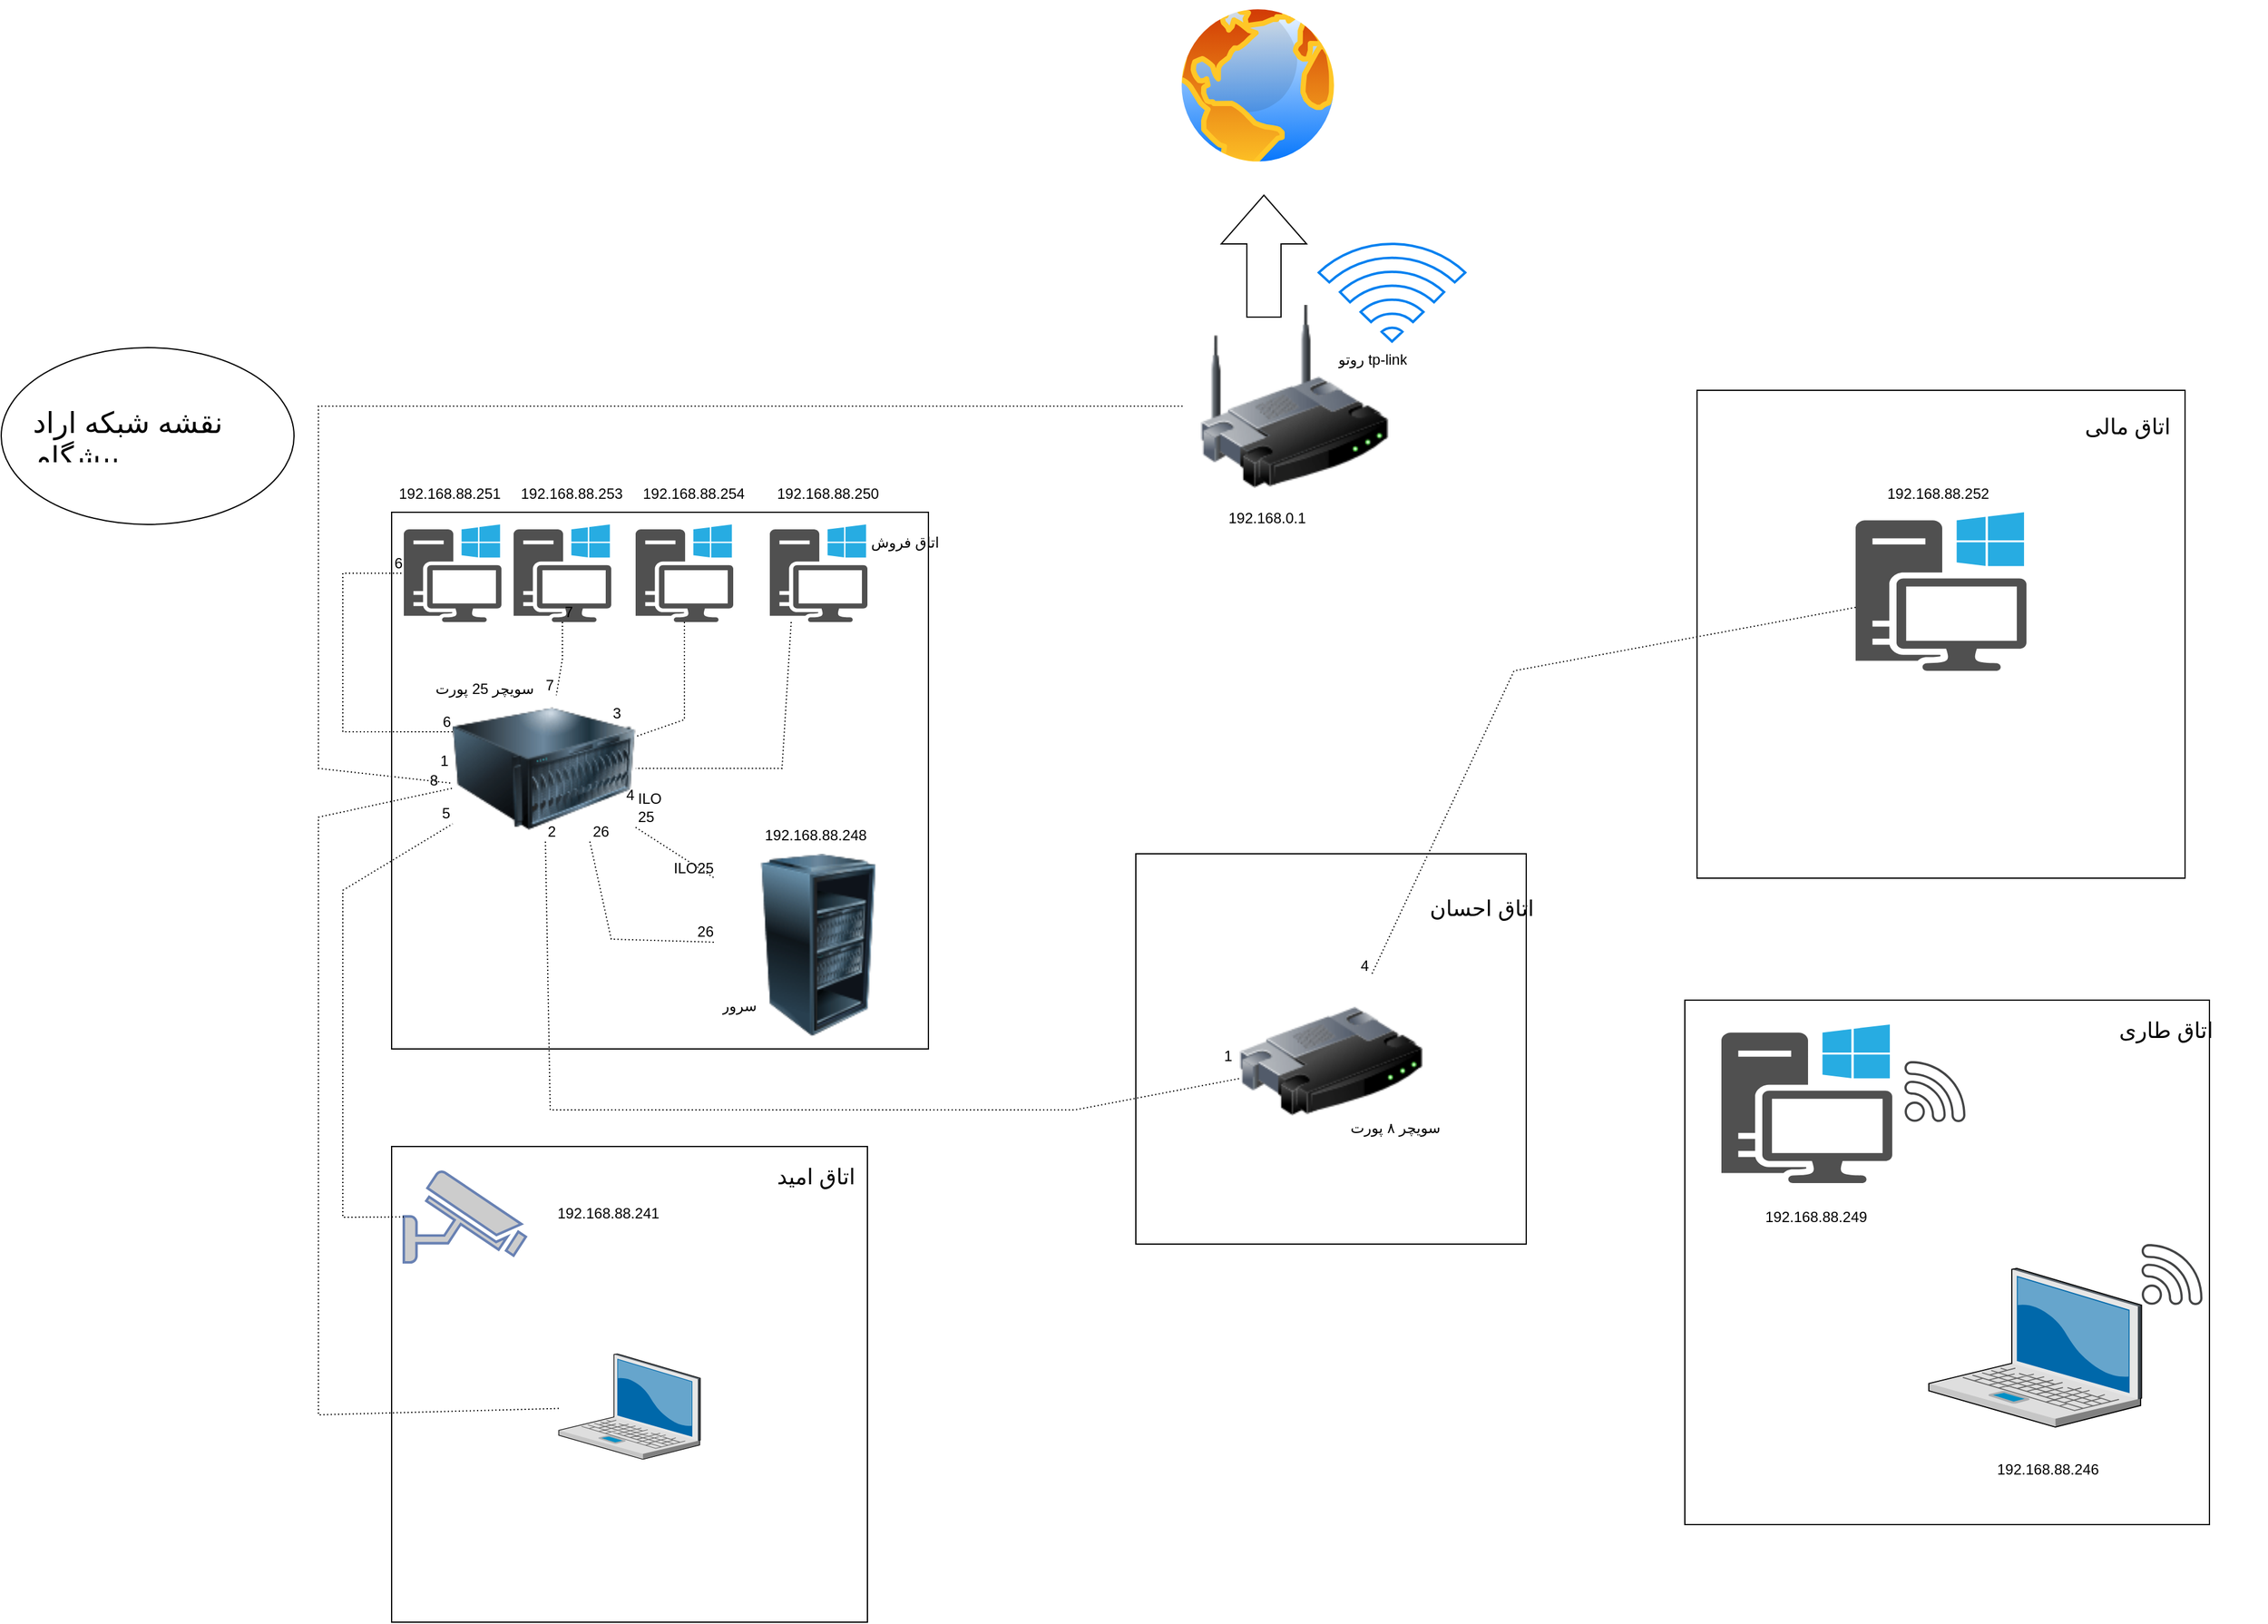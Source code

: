 <mxfile version="24.3.1" type="github">
  <diagram name="Page-1" id="dnspijih9CA00CycZB1b">
    <mxGraphModel dx="2394" dy="2066" grid="1" gridSize="10" guides="1" tooltips="1" connect="1" arrows="1" fold="1" page="1" pageScale="1" pageWidth="850" pageHeight="1100" math="0" shadow="0">
      <root>
        <mxCell id="0" />
        <mxCell id="1" parent="0" />
        <mxCell id="KiN8b0bEKpJeBiwPEQ-a-1" value="" style="whiteSpace=wrap;html=1;aspect=fixed;" vertex="1" parent="1">
          <mxGeometry x="-200" y="110" width="440" height="440" as="geometry" />
        </mxCell>
        <mxCell id="KiN8b0bEKpJeBiwPEQ-a-3" value="" style="image;html=1;image=img/lib/clip_art/computers/Server_Rack_Partial_128x128.png" vertex="1" parent="1">
          <mxGeometry x="65" y="390" width="170" height="150" as="geometry" />
        </mxCell>
        <mxCell id="KiN8b0bEKpJeBiwPEQ-a-4" value="" style="sketch=0;pointerEvents=1;shadow=0;dashed=0;html=1;strokeColor=none;fillColor=#505050;labelPosition=center;verticalLabelPosition=bottom;verticalAlign=top;outlineConnect=0;align=center;shape=mxgraph.office.devices.workstation_pc;" vertex="1" parent="1">
          <mxGeometry x="-190" y="120" width="80" height="80" as="geometry" />
        </mxCell>
        <mxCell id="KiN8b0bEKpJeBiwPEQ-a-6" value="" style="sketch=0;pointerEvents=1;shadow=0;dashed=0;html=1;strokeColor=none;fillColor=#505050;labelPosition=center;verticalLabelPosition=bottom;verticalAlign=top;outlineConnect=0;align=center;shape=mxgraph.office.devices.workstation_pc;" vertex="1" parent="1">
          <mxGeometry x="-100" y="120" width="80" height="80" as="geometry" />
        </mxCell>
        <mxCell id="KiN8b0bEKpJeBiwPEQ-a-7" value="" style="sketch=0;pointerEvents=1;shadow=0;dashed=0;html=1;strokeColor=none;fillColor=#505050;labelPosition=center;verticalLabelPosition=bottom;verticalAlign=top;outlineConnect=0;align=center;shape=mxgraph.office.devices.workstation_pc;" vertex="1" parent="1">
          <mxGeometry y="120" width="80" height="80" as="geometry" />
        </mxCell>
        <mxCell id="KiN8b0bEKpJeBiwPEQ-a-8" value="" style="sketch=0;pointerEvents=1;shadow=0;dashed=0;html=1;strokeColor=none;fillColor=#505050;labelPosition=center;verticalLabelPosition=bottom;verticalAlign=top;outlineConnect=0;align=center;shape=mxgraph.office.devices.workstation_pc;" vertex="1" parent="1">
          <mxGeometry x="110" y="120" width="80" height="80" as="geometry" />
        </mxCell>
        <mxCell id="KiN8b0bEKpJeBiwPEQ-a-9" value="" style="image;html=1;image=img/lib/clip_art/networking/Wireless_Router_128x128.png" vertex="1" parent="1">
          <mxGeometry x="450" y="-60" width="180" height="150" as="geometry" />
        </mxCell>
        <mxCell id="KiN8b0bEKpJeBiwPEQ-a-11" value="" style="whiteSpace=wrap;html=1;aspect=fixed;" vertex="1" parent="1">
          <mxGeometry x="410" y="390" width="320" height="320" as="geometry" />
        </mxCell>
        <mxCell id="KiN8b0bEKpJeBiwPEQ-a-12" value="" style="image;html=1;image=img/lib/clip_art/networking/Router_128x128.png" vertex="1" parent="1">
          <mxGeometry x="495" y="490" width="150" height="140" as="geometry" />
        </mxCell>
        <mxCell id="KiN8b0bEKpJeBiwPEQ-a-14" value="" style="whiteSpace=wrap;html=1;aspect=fixed;" vertex="1" parent="1">
          <mxGeometry x="-200" y="630" width="390" height="390" as="geometry" />
        </mxCell>
        <mxCell id="KiN8b0bEKpJeBiwPEQ-a-15" value="" style="fontColor=#0066CC;verticalAlign=top;verticalLabelPosition=bottom;labelPosition=center;align=center;html=1;outlineConnect=0;fillColor=#CCCCCC;strokeColor=#6881B3;gradientColor=none;gradientDirection=north;strokeWidth=2;shape=mxgraph.networks.security_camera;" vertex="1" parent="1">
          <mxGeometry x="-190" y="650" width="100" height="75" as="geometry" />
        </mxCell>
        <mxCell id="KiN8b0bEKpJeBiwPEQ-a-17" value="" style="whiteSpace=wrap;html=1;aspect=fixed;" vertex="1" parent="1">
          <mxGeometry x="870" y="10" width="400" height="400" as="geometry" />
        </mxCell>
        <mxCell id="KiN8b0bEKpJeBiwPEQ-a-18" value="" style="sketch=0;pointerEvents=1;shadow=0;dashed=0;html=1;strokeColor=none;fillColor=#505050;labelPosition=center;verticalLabelPosition=bottom;verticalAlign=top;outlineConnect=0;align=center;shape=mxgraph.office.devices.workstation_pc;" vertex="1" parent="1">
          <mxGeometry x="1000" y="110" width="140" height="130" as="geometry" />
        </mxCell>
        <mxCell id="KiN8b0bEKpJeBiwPEQ-a-19" value="" style="whiteSpace=wrap;html=1;aspect=fixed;" vertex="1" parent="1">
          <mxGeometry x="860" y="510" width="430" height="430" as="geometry" />
        </mxCell>
        <mxCell id="KiN8b0bEKpJeBiwPEQ-a-20" value="" style="sketch=0;pointerEvents=1;shadow=0;dashed=0;html=1;strokeColor=none;fillColor=#505050;labelPosition=center;verticalLabelPosition=bottom;verticalAlign=top;outlineConnect=0;align=center;shape=mxgraph.office.devices.workstation_pc;" vertex="1" parent="1">
          <mxGeometry x="890" y="530" width="140" height="130" as="geometry" />
        </mxCell>
        <mxCell id="KiN8b0bEKpJeBiwPEQ-a-22" value="" style="verticalLabelPosition=bottom;sketch=0;aspect=fixed;html=1;verticalAlign=top;strokeColor=none;align=center;outlineConnect=0;shape=mxgraph.citrix.laptop_2;" vertex="1" parent="1">
          <mxGeometry x="1060" y="730" width="174.34" height="130" as="geometry" />
        </mxCell>
        <mxCell id="KiN8b0bEKpJeBiwPEQ-a-28" value="" style="endArrow=none;html=1;rounded=0;dashed=1;dashPattern=1 2;exitX=-0.013;exitY=0.6;exitDx=0;exitDy=0;exitPerimeter=0;entryX=-0.005;entryY=0.553;entryDx=0;entryDy=0;entryPerimeter=0;" edge="1" parent="1" source="KiN8b0bEKpJeBiwPEQ-a-37" target="KiN8b0bEKpJeBiwPEQ-a-9">
          <mxGeometry relative="1" as="geometry">
            <mxPoint x="-230" y="280" as="sourcePoint" />
            <mxPoint x="290" y="-90" as="targetPoint" />
            <Array as="points">
              <mxPoint x="-260" y="320" />
              <mxPoint x="-260" y="23" />
            </Array>
          </mxGeometry>
        </mxCell>
        <mxCell id="KiN8b0bEKpJeBiwPEQ-a-29" value="1" style="resizable=0;html=1;whiteSpace=wrap;align=left;verticalAlign=bottom;" connectable="0" vertex="1" parent="KiN8b0bEKpJeBiwPEQ-a-28">
          <mxGeometry x="-1" relative="1" as="geometry">
            <mxPoint x="-10" y="-10" as="offset" />
          </mxGeometry>
        </mxCell>
        <mxCell id="KiN8b0bEKpJeBiwPEQ-a-30" value="" style="resizable=0;html=1;whiteSpace=wrap;align=right;verticalAlign=bottom;" connectable="0" vertex="1" parent="KiN8b0bEKpJeBiwPEQ-a-28">
          <mxGeometry x="1" relative="1" as="geometry">
            <mxPoint y="-19" as="offset" />
          </mxGeometry>
        </mxCell>
        <mxCell id="KiN8b0bEKpJeBiwPEQ-a-31" value="" style="endArrow=none;html=1;rounded=0;dashed=1;dashPattern=1 2;exitX=0;exitY=0.25;exitDx=0;exitDy=0;" edge="1" parent="1" source="KiN8b0bEKpJeBiwPEQ-a-37" target="KiN8b0bEKpJeBiwPEQ-a-4">
          <mxGeometry relative="1" as="geometry">
            <mxPoint x="-270" y="368" as="sourcePoint" />
            <mxPoint x="-210" y="170" as="targetPoint" />
            <Array as="points">
              <mxPoint x="-240" y="290" />
              <mxPoint x="-240" y="160" />
            </Array>
          </mxGeometry>
        </mxCell>
        <mxCell id="KiN8b0bEKpJeBiwPEQ-a-32" value="6" style="resizable=0;html=1;whiteSpace=wrap;align=left;verticalAlign=bottom;direction=south;" connectable="0" vertex="1" parent="KiN8b0bEKpJeBiwPEQ-a-31">
          <mxGeometry x="-1" relative="1" as="geometry">
            <mxPoint x="-10" as="offset" />
          </mxGeometry>
        </mxCell>
        <mxCell id="KiN8b0bEKpJeBiwPEQ-a-33" value="6" style="resizable=0;html=1;whiteSpace=wrap;align=right;verticalAlign=bottom;" connectable="0" vertex="1" parent="KiN8b0bEKpJeBiwPEQ-a-31">
          <mxGeometry x="1" relative="1" as="geometry" />
        </mxCell>
        <mxCell id="KiN8b0bEKpJeBiwPEQ-a-34" value="" style="endArrow=none;html=1;rounded=0;dashed=1;dashPattern=1 2;" edge="1" parent="1" source="KiN8b0bEKpJeBiwPEQ-a-6" target="KiN8b0bEKpJeBiwPEQ-a-37">
          <mxGeometry relative="1" as="geometry">
            <mxPoint x="270" y="209.5" as="sourcePoint" />
            <mxPoint x="430" y="209.5" as="targetPoint" />
            <Array as="points">
              <mxPoint x="-60" y="230" />
            </Array>
          </mxGeometry>
        </mxCell>
        <mxCell id="KiN8b0bEKpJeBiwPEQ-a-35" value="7" style="resizable=0;html=1;whiteSpace=wrap;align=left;verticalAlign=bottom;" connectable="0" vertex="1" parent="KiN8b0bEKpJeBiwPEQ-a-34">
          <mxGeometry x="-1" relative="1" as="geometry" />
        </mxCell>
        <mxCell id="KiN8b0bEKpJeBiwPEQ-a-36" value="7" style="resizable=0;html=1;whiteSpace=wrap;align=right;verticalAlign=bottom;" connectable="0" vertex="1" parent="KiN8b0bEKpJeBiwPEQ-a-34">
          <mxGeometry x="1" relative="1" as="geometry" />
        </mxCell>
        <mxCell id="KiN8b0bEKpJeBiwPEQ-a-37" value="" style="image;html=1;image=img/lib/clip_art/computers/Server_128x128.png" vertex="1" parent="1">
          <mxGeometry x="-150" y="260" width="150" height="120" as="geometry" />
        </mxCell>
        <mxCell id="KiN8b0bEKpJeBiwPEQ-a-38" value="" style="endArrow=none;html=1;rounded=0;dashed=1;dashPattern=1 2;" edge="1" parent="1" source="KiN8b0bEKpJeBiwPEQ-a-7" target="KiN8b0bEKpJeBiwPEQ-a-37">
          <mxGeometry relative="1" as="geometry">
            <mxPoint x="265" y="310" as="sourcePoint" />
            <mxPoint x="380" y="230" as="targetPoint" />
            <Array as="points">
              <mxPoint x="40" y="280" />
            </Array>
          </mxGeometry>
        </mxCell>
        <mxCell id="KiN8b0bEKpJeBiwPEQ-a-39" value="3" style="resizable=0;html=1;whiteSpace=wrap;align=right;verticalAlign=bottom;" connectable="0" vertex="1" parent="KiN8b0bEKpJeBiwPEQ-a-38">
          <mxGeometry x="1" relative="1" as="geometry">
            <mxPoint x="-10" y="-10" as="offset" />
          </mxGeometry>
        </mxCell>
        <mxCell id="KiN8b0bEKpJeBiwPEQ-a-40" value="" style="endArrow=none;html=1;rounded=0;dashed=1;dashPattern=1 2;" edge="1" parent="1" target="KiN8b0bEKpJeBiwPEQ-a-37">
          <mxGeometry relative="1" as="geometry">
            <mxPoint x="127.5" y="200" as="sourcePoint" />
            <mxPoint x="290" y="320" as="targetPoint" />
            <Array as="points">
              <mxPoint x="120" y="320" />
            </Array>
          </mxGeometry>
        </mxCell>
        <mxCell id="KiN8b0bEKpJeBiwPEQ-a-41" value="4" style="resizable=0;html=1;whiteSpace=wrap;align=right;verticalAlign=bottom;" connectable="0" vertex="1" parent="KiN8b0bEKpJeBiwPEQ-a-40">
          <mxGeometry x="1" relative="1" as="geometry">
            <mxPoint y="30" as="offset" />
          </mxGeometry>
        </mxCell>
        <mxCell id="KiN8b0bEKpJeBiwPEQ-a-44" value="" style="endArrow=none;html=1;rounded=0;dashed=1;dashPattern=1 2;" edge="1" parent="1" source="KiN8b0bEKpJeBiwPEQ-a-37" target="KiN8b0bEKpJeBiwPEQ-a-3">
          <mxGeometry relative="1" as="geometry">
            <mxPoint x="410" y="170" as="sourcePoint" />
            <mxPoint x="320" y="400" as="targetPoint" />
          </mxGeometry>
        </mxCell>
        <mxCell id="KiN8b0bEKpJeBiwPEQ-a-45" value="ILO 25" style="resizable=0;html=1;whiteSpace=wrap;align=left;verticalAlign=bottom;" connectable="0" vertex="1" parent="KiN8b0bEKpJeBiwPEQ-a-44">
          <mxGeometry x="-1" relative="1" as="geometry" />
        </mxCell>
        <mxCell id="KiN8b0bEKpJeBiwPEQ-a-46" value="ILO25" style="resizable=0;html=1;whiteSpace=wrap;align=right;verticalAlign=bottom;" connectable="0" vertex="1" parent="KiN8b0bEKpJeBiwPEQ-a-44">
          <mxGeometry x="1" relative="1" as="geometry" />
        </mxCell>
        <mxCell id="KiN8b0bEKpJeBiwPEQ-a-47" value="" style="endArrow=none;html=1;rounded=0;dashed=1;dashPattern=1 2;exitX=0.75;exitY=1;exitDx=0;exitDy=0;" edge="1" parent="1" source="KiN8b0bEKpJeBiwPEQ-a-37" target="KiN8b0bEKpJeBiwPEQ-a-3">
          <mxGeometry relative="1" as="geometry">
            <mxPoint x="-145" y="390" as="sourcePoint" />
            <mxPoint x="-5" y="520" as="targetPoint" />
            <Array as="points">
              <mxPoint x="-20" y="460" />
            </Array>
          </mxGeometry>
        </mxCell>
        <mxCell id="KiN8b0bEKpJeBiwPEQ-a-48" value="26" style="resizable=0;html=1;whiteSpace=wrap;align=left;verticalAlign=bottom;" connectable="0" vertex="1" parent="KiN8b0bEKpJeBiwPEQ-a-47">
          <mxGeometry x="-1" relative="1" as="geometry" />
        </mxCell>
        <mxCell id="KiN8b0bEKpJeBiwPEQ-a-49" value="26" style="resizable=0;html=1;whiteSpace=wrap;align=right;verticalAlign=bottom;" connectable="0" vertex="1" parent="KiN8b0bEKpJeBiwPEQ-a-47">
          <mxGeometry x="1" relative="1" as="geometry" />
        </mxCell>
        <mxCell id="KiN8b0bEKpJeBiwPEQ-a-50" value="" style="endArrow=none;html=1;rounded=0;dashed=1;dashPattern=1 2;" edge="1" parent="1" source="KiN8b0bEKpJeBiwPEQ-a-61" target="KiN8b0bEKpJeBiwPEQ-a-37">
          <mxGeometry relative="1" as="geometry">
            <mxPoint x="-330" y="800" as="sourcePoint" />
            <mxPoint x="-330" y="400" as="targetPoint" />
            <Array as="points">
              <mxPoint x="-260" y="850" />
              <mxPoint x="-260" y="360" />
            </Array>
          </mxGeometry>
        </mxCell>
        <mxCell id="KiN8b0bEKpJeBiwPEQ-a-51" value="8" style="resizable=0;html=1;whiteSpace=wrap;align=right;verticalAlign=bottom;" connectable="0" vertex="1" parent="KiN8b0bEKpJeBiwPEQ-a-50">
          <mxGeometry x="1" relative="1" as="geometry">
            <mxPoint x="-10" y="2" as="offset" />
          </mxGeometry>
        </mxCell>
        <mxCell id="KiN8b0bEKpJeBiwPEQ-a-52" value="" style="endArrow=none;html=1;rounded=0;dashed=1;dashPattern=1 2;" edge="1" parent="1" source="KiN8b0bEKpJeBiwPEQ-a-15" target="KiN8b0bEKpJeBiwPEQ-a-37">
          <mxGeometry relative="1" as="geometry">
            <mxPoint x="-290" y="670" as="sourcePoint" />
            <mxPoint x="-200" y="594.5" as="targetPoint" />
            <Array as="points">
              <mxPoint x="-240" y="688" />
              <mxPoint x="-240" y="420" />
            </Array>
          </mxGeometry>
        </mxCell>
        <mxCell id="KiN8b0bEKpJeBiwPEQ-a-53" value="5" style="resizable=0;html=1;whiteSpace=wrap;align=right;verticalAlign=bottom;" connectable="0" vertex="1" parent="KiN8b0bEKpJeBiwPEQ-a-52">
          <mxGeometry x="1" relative="1" as="geometry" />
        </mxCell>
        <mxCell id="KiN8b0bEKpJeBiwPEQ-a-54" value="" style="sketch=0;pointerEvents=1;shadow=0;dashed=0;html=1;strokeColor=none;fillColor=#434445;aspect=fixed;labelPosition=center;verticalLabelPosition=bottom;verticalAlign=top;align=center;outlineConnect=0;shape=mxgraph.vvd.wi_fi;" vertex="1" parent="1">
          <mxGeometry x="1040" y="560" width="50" height="50" as="geometry" />
        </mxCell>
        <mxCell id="KiN8b0bEKpJeBiwPEQ-a-55" value="" style="sketch=0;pointerEvents=1;shadow=0;dashed=0;html=1;strokeColor=none;fillColor=#434445;aspect=fixed;labelPosition=center;verticalLabelPosition=bottom;verticalAlign=top;align=center;outlineConnect=0;shape=mxgraph.vvd.wi_fi;" vertex="1" parent="1">
          <mxGeometry x="1234.34" y="710" width="50" height="50" as="geometry" />
        </mxCell>
        <mxCell id="KiN8b0bEKpJeBiwPEQ-a-56" value="" style="endArrow=none;html=1;rounded=0;dashed=1;dashPattern=1 2;" edge="1" parent="1" source="KiN8b0bEKpJeBiwPEQ-a-37" target="KiN8b0bEKpJeBiwPEQ-a-12">
          <mxGeometry relative="1" as="geometry">
            <mxPoint x="-122" y="570" as="sourcePoint" />
            <mxPoint x="460" y="570" as="targetPoint" />
            <Array as="points">
              <mxPoint x="-70" y="600" />
              <mxPoint x="230" y="600" />
              <mxPoint x="360" y="600" />
            </Array>
          </mxGeometry>
        </mxCell>
        <mxCell id="KiN8b0bEKpJeBiwPEQ-a-57" value="2" style="resizable=0;html=1;whiteSpace=wrap;align=left;verticalAlign=bottom;" connectable="0" vertex="1" parent="KiN8b0bEKpJeBiwPEQ-a-56">
          <mxGeometry x="-1" relative="1" as="geometry" />
        </mxCell>
        <mxCell id="KiN8b0bEKpJeBiwPEQ-a-58" value="1" style="resizable=0;html=1;whiteSpace=wrap;align=right;verticalAlign=bottom;" connectable="0" vertex="1" parent="KiN8b0bEKpJeBiwPEQ-a-56">
          <mxGeometry x="1" relative="1" as="geometry">
            <mxPoint x="-5" y="-10" as="offset" />
          </mxGeometry>
        </mxCell>
        <mxCell id="KiN8b0bEKpJeBiwPEQ-a-59" value="" style="endArrow=none;html=1;rounded=0;dashed=1;dashPattern=1 2;" edge="1" parent="1" source="KiN8b0bEKpJeBiwPEQ-a-18" target="KiN8b0bEKpJeBiwPEQ-a-12">
          <mxGeometry relative="1" as="geometry">
            <mxPoint x="570" y="270" as="sourcePoint" />
            <mxPoint x="730" y="270" as="targetPoint" />
            <Array as="points">
              <mxPoint x="720" y="240" />
            </Array>
          </mxGeometry>
        </mxCell>
        <mxCell id="KiN8b0bEKpJeBiwPEQ-a-60" value="4" style="resizable=0;html=1;whiteSpace=wrap;align=right;verticalAlign=bottom;" connectable="0" vertex="1" parent="KiN8b0bEKpJeBiwPEQ-a-59">
          <mxGeometry x="1" relative="1" as="geometry" />
        </mxCell>
        <mxCell id="KiN8b0bEKpJeBiwPEQ-a-61" value="" style="verticalLabelPosition=bottom;sketch=0;aspect=fixed;html=1;verticalAlign=top;strokeColor=none;align=center;outlineConnect=0;shape=mxgraph.citrix.laptop_2;" vertex="1" parent="1">
          <mxGeometry x="-63" y="800" width="116" height="86.5" as="geometry" />
        </mxCell>
        <mxCell id="KiN8b0bEKpJeBiwPEQ-a-62" value="192.168.88.251" style="text;strokeColor=none;fillColor=none;align=left;verticalAlign=middle;spacingLeft=4;spacingRight=4;overflow=hidden;points=[[0,0.5],[1,0.5]];portConstraint=eastwest;rotatable=0;whiteSpace=wrap;html=1;" vertex="1" parent="1">
          <mxGeometry x="-200" y="80" width="100" height="30" as="geometry" />
        </mxCell>
        <mxCell id="KiN8b0bEKpJeBiwPEQ-a-63" value="192.168.88.253" style="text;strokeColor=none;fillColor=none;align=left;verticalAlign=middle;spacingLeft=4;spacingRight=4;overflow=hidden;points=[[0,0.5],[1,0.5]];portConstraint=eastwest;rotatable=0;whiteSpace=wrap;html=1;" vertex="1" parent="1">
          <mxGeometry x="-100" y="80" width="100" height="30" as="geometry" />
        </mxCell>
        <mxCell id="KiN8b0bEKpJeBiwPEQ-a-64" value="192.168.88.254" style="text;strokeColor=none;fillColor=none;align=left;verticalAlign=middle;spacingLeft=4;spacingRight=4;overflow=hidden;points=[[0,0.5],[1,0.5]];portConstraint=eastwest;rotatable=0;whiteSpace=wrap;html=1;" vertex="1" parent="1">
          <mxGeometry y="80" width="100" height="30" as="geometry" />
        </mxCell>
        <mxCell id="KiN8b0bEKpJeBiwPEQ-a-65" value="192.168.88.250" style="text;strokeColor=none;fillColor=none;align=left;verticalAlign=middle;spacingLeft=4;spacingRight=4;overflow=hidden;points=[[0,0.5],[1,0.5]];portConstraint=eastwest;rotatable=0;whiteSpace=wrap;html=1;" vertex="1" parent="1">
          <mxGeometry x="110" y="80" width="100" height="30" as="geometry" />
        </mxCell>
        <mxCell id="KiN8b0bEKpJeBiwPEQ-a-66" value="192.168.0.1" style="text;strokeColor=none;fillColor=none;align=left;verticalAlign=middle;spacingLeft=4;spacingRight=4;overflow=hidden;points=[[0,0.5],[1,0.5]];portConstraint=eastwest;rotatable=0;whiteSpace=wrap;html=1;" vertex="1" parent="1">
          <mxGeometry x="480" y="100" width="90" height="30" as="geometry" />
        </mxCell>
        <mxCell id="KiN8b0bEKpJeBiwPEQ-a-67" value="192.168.88.241" style="text;strokeColor=none;fillColor=none;align=left;verticalAlign=middle;spacingLeft=4;spacingRight=4;overflow=hidden;points=[[0,0.5],[1,0.5]];portConstraint=eastwest;rotatable=0;whiteSpace=wrap;html=1;" vertex="1" parent="1">
          <mxGeometry x="-70" y="670" width="100" height="30" as="geometry" />
        </mxCell>
        <mxCell id="KiN8b0bEKpJeBiwPEQ-a-68" value="192.168.88.252" style="text;strokeColor=none;fillColor=none;align=left;verticalAlign=middle;spacingLeft=4;spacingRight=4;overflow=hidden;points=[[0,0.5],[1,0.5]];portConstraint=eastwest;rotatable=0;whiteSpace=wrap;html=1;" vertex="1" parent="1">
          <mxGeometry x="1020" y="80" width="100" height="30" as="geometry" />
        </mxCell>
        <mxCell id="KiN8b0bEKpJeBiwPEQ-a-69" value="192.168.88.249" style="text;strokeColor=none;fillColor=none;align=left;verticalAlign=middle;spacingLeft=4;spacingRight=4;overflow=hidden;points=[[0,0.5],[1,0.5]];portConstraint=eastwest;rotatable=0;whiteSpace=wrap;html=1;" vertex="1" parent="1">
          <mxGeometry x="920" y="672.5" width="100" height="30" as="geometry" />
        </mxCell>
        <mxCell id="KiN8b0bEKpJeBiwPEQ-a-70" value="192.168.88.246" style="text;strokeColor=none;fillColor=none;align=left;verticalAlign=middle;spacingLeft=4;spacingRight=4;overflow=hidden;points=[[0,0.5],[1,0.5]];portConstraint=eastwest;rotatable=0;whiteSpace=wrap;html=1;" vertex="1" parent="1">
          <mxGeometry x="1110" y="880" width="100" height="30" as="geometry" />
        </mxCell>
        <mxCell id="KiN8b0bEKpJeBiwPEQ-a-71" value="192.168.88.248" style="text;strokeColor=none;fillColor=none;align=left;verticalAlign=middle;spacingLeft=4;spacingRight=4;overflow=hidden;points=[[0,0.5],[1,0.5]];portConstraint=eastwest;rotatable=0;whiteSpace=wrap;html=1;" vertex="1" parent="1">
          <mxGeometry x="100" y="360" width="100" height="30" as="geometry" />
        </mxCell>
        <mxCell id="KiN8b0bEKpJeBiwPEQ-a-72" value="سویچر ۸ پورت" style="text;strokeColor=none;fillColor=none;align=left;verticalAlign=middle;spacingLeft=4;spacingRight=4;overflow=hidden;points=[[0,0.5],[1,0.5]];portConstraint=eastwest;rotatable=0;whiteSpace=wrap;html=1;" vertex="1" parent="1">
          <mxGeometry x="580" y="600" width="100" height="30" as="geometry" />
        </mxCell>
        <mxCell id="KiN8b0bEKpJeBiwPEQ-a-73" value="سرور" style="text;strokeColor=none;fillColor=none;align=left;verticalAlign=middle;spacingLeft=4;spacingRight=4;overflow=hidden;points=[[0,0.5],[1,0.5]];portConstraint=eastwest;rotatable=0;whiteSpace=wrap;html=1;" vertex="1" parent="1">
          <mxGeometry x="65" y="500" width="100" height="30" as="geometry" />
        </mxCell>
        <mxCell id="KiN8b0bEKpJeBiwPEQ-a-74" value="روتو tp-link" style="text;strokeColor=none;fillColor=none;align=left;verticalAlign=middle;spacingLeft=4;spacingRight=4;overflow=hidden;points=[[0,0.5],[1,0.5]];portConstraint=eastwest;rotatable=0;whiteSpace=wrap;html=1;" vertex="1" parent="1">
          <mxGeometry x="570" y="-30" width="100" height="30" as="geometry" />
        </mxCell>
        <mxCell id="KiN8b0bEKpJeBiwPEQ-a-75" value="سویچر 25 پورت" style="text;strokeColor=none;fillColor=none;align=left;verticalAlign=middle;spacingLeft=4;spacingRight=4;overflow=hidden;points=[[0,0.5],[1,0.5]];portConstraint=eastwest;rotatable=0;whiteSpace=wrap;html=1;" vertex="1" parent="1">
          <mxGeometry x="-170" y="240" width="100" height="30" as="geometry" />
        </mxCell>
        <mxCell id="KiN8b0bEKpJeBiwPEQ-a-76" value="&lt;font style=&quot;font-size: 18px;&quot;&gt;اتاق مالی&lt;/font&gt;" style="text;strokeColor=none;fillColor=none;align=left;verticalAlign=middle;spacingLeft=4;spacingRight=4;overflow=hidden;points=[[0,0.5],[1,0.5]];portConstraint=eastwest;rotatable=0;whiteSpace=wrap;html=1;" vertex="1" parent="1">
          <mxGeometry x="1182.17" y="20" width="154.34" height="40" as="geometry" />
        </mxCell>
        <mxCell id="KiN8b0bEKpJeBiwPEQ-a-77" value="&lt;font style=&quot;font-size: 18px;&quot;&gt;اتاق طاری&lt;/font&gt;" style="text;strokeColor=none;fillColor=none;align=left;verticalAlign=middle;spacingLeft=4;spacingRight=4;overflow=hidden;points=[[0,0.5],[1,0.5]];portConstraint=eastwest;rotatable=0;whiteSpace=wrap;html=1;" vertex="1" parent="1">
          <mxGeometry x="1210.0" y="520" width="100" height="30" as="geometry" />
        </mxCell>
        <mxCell id="KiN8b0bEKpJeBiwPEQ-a-78" value="&lt;font style=&quot;font-size: 18px;&quot;&gt;اتاق امید&lt;/font&gt;" style="text;strokeColor=none;fillColor=none;align=left;verticalAlign=middle;spacingLeft=4;spacingRight=4;overflow=hidden;points=[[0,0.5],[1,0.5]];portConstraint=eastwest;rotatable=0;whiteSpace=wrap;html=1;" vertex="1" parent="1">
          <mxGeometry x="110.0" y="640" width="100" height="30" as="geometry" />
        </mxCell>
        <mxCell id="KiN8b0bEKpJeBiwPEQ-a-79" value="اتاق فروش" style="text;strokeColor=none;fillColor=none;align=left;verticalAlign=middle;spacingLeft=4;spacingRight=4;overflow=hidden;points=[[0,0.5],[1,0.5]];portConstraint=eastwest;rotatable=0;whiteSpace=wrap;html=1;" vertex="1" parent="1">
          <mxGeometry x="187.0" y="120" width="100" height="30" as="geometry" />
        </mxCell>
        <mxCell id="KiN8b0bEKpJeBiwPEQ-a-80" value="" style="image;aspect=fixed;perimeter=ellipsePerimeter;html=1;align=center;shadow=0;dashed=0;spacingTop=3;image=img/lib/active_directory/internet_globe.svg;" vertex="1" parent="1">
          <mxGeometry x="440" y="-310" width="140" height="140" as="geometry" />
        </mxCell>
        <mxCell id="KiN8b0bEKpJeBiwPEQ-a-81" value="" style="html=1;shadow=0;dashed=0;align=center;verticalAlign=middle;shape=mxgraph.arrows2.arrow;dy=0.6;dx=40;direction=north;notch=0;" vertex="1" parent="1">
          <mxGeometry x="480" y="-150" width="70" height="100" as="geometry" />
        </mxCell>
        <mxCell id="KiN8b0bEKpJeBiwPEQ-a-83" value="&lt;font style=&quot;font-size: 18px;&quot;&gt;اتاق احسان&lt;/font&gt;" style="text;strokeColor=none;fillColor=none;align=left;verticalAlign=middle;spacingLeft=4;spacingRight=4;overflow=hidden;points=[[0,0.5],[1,0.5]];portConstraint=eastwest;rotatable=0;whiteSpace=wrap;html=1;" vertex="1" parent="1">
          <mxGeometry x="645" y="420" width="100" height="30" as="geometry" />
        </mxCell>
        <mxCell id="KiN8b0bEKpJeBiwPEQ-a-84" value="" style="html=1;verticalLabelPosition=bottom;align=center;labelBackgroundColor=#ffffff;verticalAlign=top;strokeWidth=2;strokeColor=#0080F0;shadow=0;dashed=0;shape=mxgraph.ios7.icons.wifi;pointerEvents=1" vertex="1" parent="1">
          <mxGeometry x="560" y="-110" width="120" height="80" as="geometry" />
        </mxCell>
        <mxCell id="KiN8b0bEKpJeBiwPEQ-a-85" value="" style="ellipse;whiteSpace=wrap;html=1;" vertex="1" parent="1">
          <mxGeometry x="-520" y="-25" width="240" height="145" as="geometry" />
        </mxCell>
        <mxCell id="KiN8b0bEKpJeBiwPEQ-a-86" value="&lt;font style=&quot;font-size: 24px;&quot;&gt;نقشه شبکه اراد پیشگام&lt;/font&gt;" style="text;strokeColor=none;fillColor=none;align=left;verticalAlign=middle;spacingLeft=4;spacingRight=4;overflow=hidden;points=[[0,0.5],[1,0.5]];portConstraint=eastwest;rotatable=0;whiteSpace=wrap;html=1;" vertex="1" parent="1">
          <mxGeometry x="-500" y="20" width="230" height="50" as="geometry" />
        </mxCell>
      </root>
    </mxGraphModel>
  </diagram>
</mxfile>
